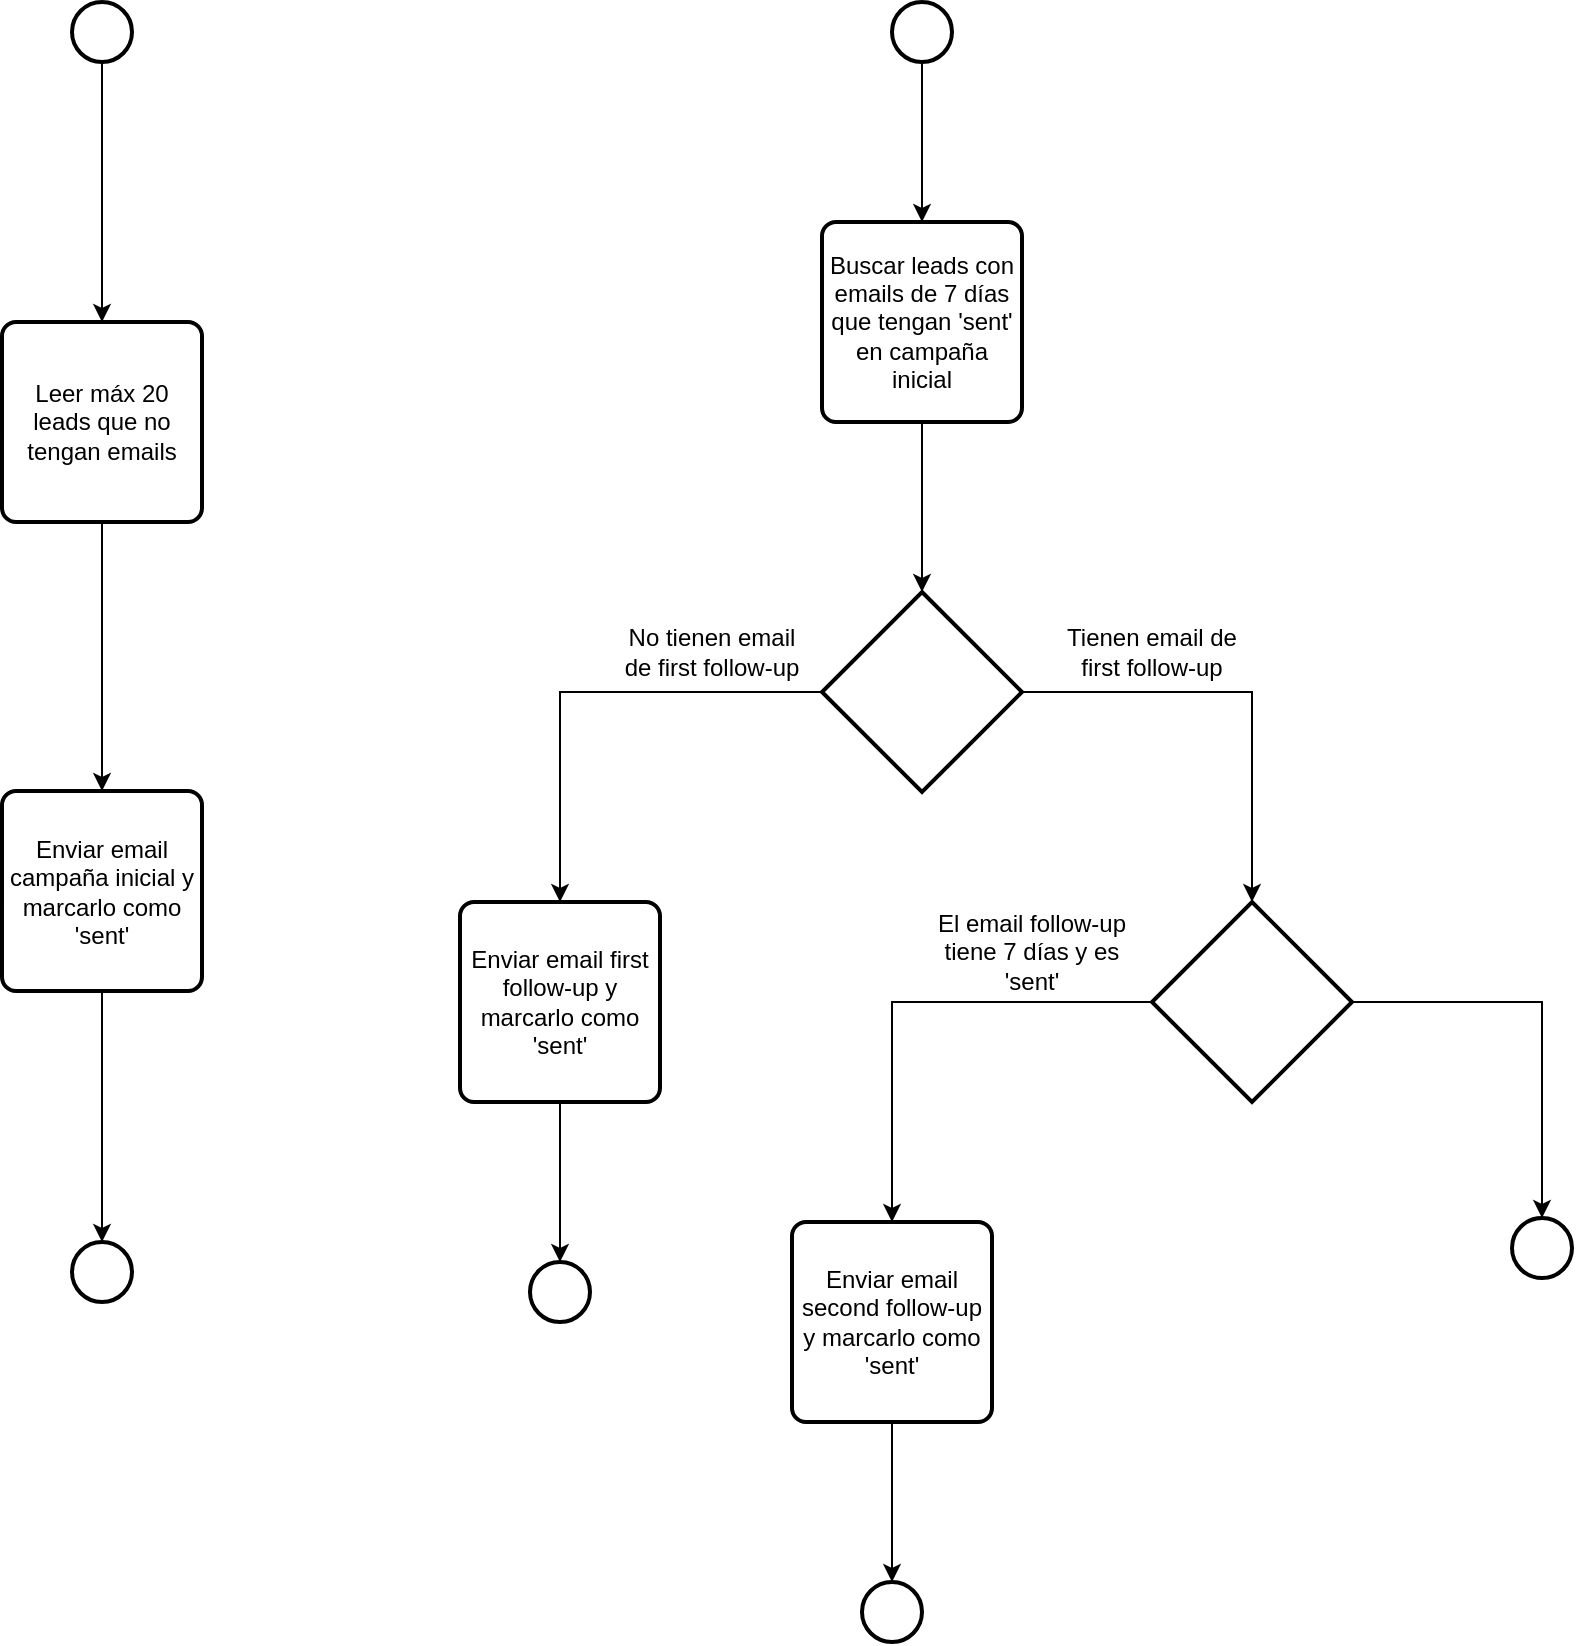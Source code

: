 <mxfile version="24.7.7">
  <diagram name="Pàgina-1" id="N1aCYvdOPHAuSrJM29_f">
    <mxGraphModel dx="760" dy="1120" grid="1" gridSize="10" guides="1" tooltips="1" connect="1" arrows="1" fold="1" page="1" pageScale="1" pageWidth="827" pageHeight="1169" math="0" shadow="0">
      <root>
        <mxCell id="0" />
        <mxCell id="1" parent="0" />
        <mxCell id="CLLc7_ZMAe_ENWsanGeW-1" value="" style="strokeWidth=2;html=1;shape=mxgraph.flowchart.start_2;whiteSpace=wrap;" parent="1" vertex="1">
          <mxGeometry x="75" y="190" width="30" height="30" as="geometry" />
        </mxCell>
        <mxCell id="CLLc7_ZMAe_ENWsanGeW-2" value="" style="strokeWidth=2;html=1;shape=mxgraph.flowchart.start_2;whiteSpace=wrap;" parent="1" vertex="1">
          <mxGeometry x="485" y="190" width="30" height="30" as="geometry" />
        </mxCell>
        <mxCell id="CLLc7_ZMAe_ENWsanGeW-3" value="&lt;div&gt;Leer máx 20 leads que no tengan emails&lt;br&gt;&lt;/div&gt;" style="rounded=1;whiteSpace=wrap;html=1;absoluteArcSize=1;arcSize=14;strokeWidth=2;" parent="1" vertex="1">
          <mxGeometry x="40" y="350" width="100" height="100" as="geometry" />
        </mxCell>
        <mxCell id="CLLc7_ZMAe_ENWsanGeW-4" value="Buscar leads con emails de 7 días que tengan &#39;sent&#39; en campaña inicial" style="rounded=1;whiteSpace=wrap;html=1;absoluteArcSize=1;arcSize=14;strokeWidth=2;" parent="1" vertex="1">
          <mxGeometry x="450" y="300" width="100" height="100" as="geometry" />
        </mxCell>
        <mxCell id="CLLc7_ZMAe_ENWsanGeW-6" value="" style="strokeWidth=2;html=1;shape=mxgraph.flowchart.decision;whiteSpace=wrap;" parent="1" vertex="1">
          <mxGeometry x="450" y="485" width="100" height="100" as="geometry" />
        </mxCell>
        <mxCell id="CLLc7_ZMAe_ENWsanGeW-7" value="Enviar email campaña inicial y marcarlo como &#39;sent&#39;" style="rounded=1;whiteSpace=wrap;html=1;absoluteArcSize=1;arcSize=14;strokeWidth=2;" parent="1" vertex="1">
          <mxGeometry x="40" y="584.5" width="100" height="100" as="geometry" />
        </mxCell>
        <mxCell id="CLLc7_ZMAe_ENWsanGeW-8" value="" style="endArrow=classic;html=1;rounded=0;exitX=0.5;exitY=1;exitDx=0;exitDy=0;exitPerimeter=0;entryX=0.5;entryY=0;entryDx=0;entryDy=0;" parent="1" source="CLLc7_ZMAe_ENWsanGeW-1" target="CLLc7_ZMAe_ENWsanGeW-3" edge="1">
          <mxGeometry width="50" height="50" relative="1" as="geometry">
            <mxPoint x="65" y="310" as="sourcePoint" />
            <mxPoint x="115" y="260" as="targetPoint" />
          </mxGeometry>
        </mxCell>
        <mxCell id="CLLc7_ZMAe_ENWsanGeW-9" value="" style="endArrow=classic;html=1;rounded=0;exitX=0.5;exitY=1;exitDx=0;exitDy=0;exitPerimeter=0;" parent="1" source="CLLc7_ZMAe_ENWsanGeW-2" target="CLLc7_ZMAe_ENWsanGeW-4" edge="1">
          <mxGeometry width="50" height="50" relative="1" as="geometry">
            <mxPoint x="500" y="110" as="sourcePoint" />
            <mxPoint x="499.5" y="250" as="targetPoint" />
          </mxGeometry>
        </mxCell>
        <mxCell id="CLLc7_ZMAe_ENWsanGeW-10" value="" style="endArrow=classic;html=1;rounded=0;exitX=0.5;exitY=1;exitDx=0;exitDy=0;" parent="1" source="CLLc7_ZMAe_ENWsanGeW-3" edge="1">
          <mxGeometry width="50" height="50" relative="1" as="geometry">
            <mxPoint x="185" y="480" as="sourcePoint" />
            <mxPoint x="90" y="584.5" as="targetPoint" />
          </mxGeometry>
        </mxCell>
        <mxCell id="CLLc7_ZMAe_ENWsanGeW-11" value="" style="endArrow=classic;html=1;rounded=0;exitX=0.5;exitY=1;exitDx=0;exitDy=0;entryX=0.5;entryY=0;entryDx=0;entryDy=0;entryPerimeter=0;" parent="1" source="CLLc7_ZMAe_ENWsanGeW-4" target="CLLc7_ZMAe_ENWsanGeW-6" edge="1">
          <mxGeometry width="50" height="50" relative="1" as="geometry">
            <mxPoint x="495" y="350" as="sourcePoint" />
            <mxPoint x="495" y="485" as="targetPoint" />
          </mxGeometry>
        </mxCell>
        <mxCell id="CLLc7_ZMAe_ENWsanGeW-13" value="&lt;div&gt;No tienen email de first follow-up&lt;/div&gt;" style="text;html=1;align=center;verticalAlign=middle;whiteSpace=wrap;rounded=0;" parent="1" vertex="1">
          <mxGeometry x="345" y="500" width="100" height="30" as="geometry" />
        </mxCell>
        <mxCell id="CLLc7_ZMAe_ENWsanGeW-14" value="&lt;div&gt;Tienen email de first follow-up&lt;/div&gt;" style="text;html=1;align=center;verticalAlign=middle;whiteSpace=wrap;rounded=0;" parent="1" vertex="1">
          <mxGeometry x="565" y="500" width="100" height="30" as="geometry" />
        </mxCell>
        <mxCell id="CLLc7_ZMAe_ENWsanGeW-15" value="" style="strokeWidth=2;html=1;shape=mxgraph.flowchart.decision;whiteSpace=wrap;" parent="1" vertex="1">
          <mxGeometry x="615" y="640" width="100" height="100" as="geometry" />
        </mxCell>
        <mxCell id="CLLc7_ZMAe_ENWsanGeW-16" value="" style="endArrow=classic;html=1;rounded=0;exitX=1;exitY=0.5;exitDx=0;exitDy=0;exitPerimeter=0;entryX=0.5;entryY=0;entryDx=0;entryDy=0;entryPerimeter=0;" parent="1" source="CLLc7_ZMAe_ENWsanGeW-6" target="CLLc7_ZMAe_ENWsanGeW-15" edge="1">
          <mxGeometry width="50" height="50" relative="1" as="geometry">
            <mxPoint x="325" y="600" as="sourcePoint" />
            <mxPoint x="375" y="550" as="targetPoint" />
            <Array as="points">
              <mxPoint x="665" y="535" />
            </Array>
          </mxGeometry>
        </mxCell>
        <mxCell id="CLLc7_ZMAe_ENWsanGeW-17" value="" style="endArrow=classic;html=1;rounded=0;" parent="1" source="CLLc7_ZMAe_ENWsanGeW-6" target="CLLc7_ZMAe_ENWsanGeW-18" edge="1">
          <mxGeometry width="50" height="50" relative="1" as="geometry">
            <mxPoint x="450" y="535" as="sourcePoint" />
            <mxPoint x="395" y="640" as="targetPoint" />
            <Array as="points">
              <mxPoint x="319" y="535" />
            </Array>
          </mxGeometry>
        </mxCell>
        <mxCell id="CLLc7_ZMAe_ENWsanGeW-18" value="Enviar email first follow-up y marcarlo como &#39;sent&#39;" style="rounded=1;whiteSpace=wrap;html=1;absoluteArcSize=1;arcSize=14;strokeWidth=2;" parent="1" vertex="1">
          <mxGeometry x="269" y="640" width="100" height="100" as="geometry" />
        </mxCell>
        <mxCell id="CLLc7_ZMAe_ENWsanGeW-19" value="El email follow-up tiene 7 días y es &#39;sent&#39;" style="text;html=1;align=center;verticalAlign=middle;whiteSpace=wrap;rounded=0;" parent="1" vertex="1">
          <mxGeometry x="505" y="650" width="100" height="30" as="geometry" />
        </mxCell>
        <mxCell id="CLLc7_ZMAe_ENWsanGeW-20" value="" style="endArrow=classic;html=1;rounded=0;entryX=0.5;entryY=0;entryDx=0;entryDy=0;entryPerimeter=0;" parent="1" source="CLLc7_ZMAe_ENWsanGeW-15" target="CLLc7_ZMAe_ENWsanGeW-22" edge="1">
          <mxGeometry width="50" height="50" relative="1" as="geometry">
            <mxPoint x="616" y="690" as="sourcePoint" />
            <mxPoint x="485" y="795" as="targetPoint" />
            <Array as="points">
              <mxPoint x="485" y="690" />
            </Array>
          </mxGeometry>
        </mxCell>
        <mxCell id="CLLc7_ZMAe_ENWsanGeW-21" value="" style="endArrow=classic;html=1;rounded=0;exitX=1;exitY=0.5;exitDx=0;exitDy=0;exitPerimeter=0;entryX=0.5;entryY=0;entryDx=0;entryDy=0;entryPerimeter=0;" parent="1" source="CLLc7_ZMAe_ENWsanGeW-15" target="CLLc7_ZMAe_ENWsanGeW-23" edge="1">
          <mxGeometry width="50" height="50" relative="1" as="geometry">
            <mxPoint x="716" y="690" as="sourcePoint" />
            <mxPoint x="831" y="795" as="targetPoint" />
            <Array as="points">
              <mxPoint x="810" y="690" />
            </Array>
          </mxGeometry>
        </mxCell>
        <mxCell id="CLLc7_ZMAe_ENWsanGeW-22" value="Enviar email second follow-up y marcarlo como &#39;sent&#39;" style="rounded=1;whiteSpace=wrap;html=1;absoluteArcSize=1;arcSize=14;strokeWidth=2;" parent="1" vertex="1">
          <mxGeometry x="435" y="800" width="100" height="100" as="geometry" />
        </mxCell>
        <mxCell id="CLLc7_ZMAe_ENWsanGeW-23" value="" style="strokeWidth=2;html=1;shape=mxgraph.flowchart.start_2;whiteSpace=wrap;" parent="1" vertex="1">
          <mxGeometry x="795" y="798" width="30" height="30" as="geometry" />
        </mxCell>
        <mxCell id="CLLc7_ZMAe_ENWsanGeW-24" value="" style="strokeWidth=2;html=1;shape=mxgraph.flowchart.start_2;whiteSpace=wrap;" parent="1" vertex="1">
          <mxGeometry x="470" y="980" width="30" height="30" as="geometry" />
        </mxCell>
        <mxCell id="CLLc7_ZMAe_ENWsanGeW-25" value="" style="endArrow=classic;html=1;rounded=0;entryX=0.5;entryY=0;entryDx=0;entryDy=0;entryPerimeter=0;exitX=0.5;exitY=1;exitDx=0;exitDy=0;" parent="1" source="CLLc7_ZMAe_ENWsanGeW-22" target="CLLc7_ZMAe_ENWsanGeW-24" edge="1">
          <mxGeometry width="50" height="50" relative="1" as="geometry">
            <mxPoint x="465" y="780" as="sourcePoint" />
            <mxPoint x="515" y="730" as="targetPoint" />
          </mxGeometry>
        </mxCell>
        <mxCell id="CLLc7_ZMAe_ENWsanGeW-26" value="" style="endArrow=classic;html=1;rounded=0;entryX=0.5;entryY=0;entryDx=0;entryDy=0;entryPerimeter=0;" parent="1" source="CLLc7_ZMAe_ENWsanGeW-18" target="CLLc7_ZMAe_ENWsanGeW-27" edge="1">
          <mxGeometry width="50" height="50" relative="1" as="geometry">
            <mxPoint x="319" y="740" as="sourcePoint" />
            <mxPoint x="349" y="570" as="targetPoint" />
          </mxGeometry>
        </mxCell>
        <mxCell id="CLLc7_ZMAe_ENWsanGeW-27" value="" style="strokeWidth=2;html=1;shape=mxgraph.flowchart.start_2;whiteSpace=wrap;" parent="1" vertex="1">
          <mxGeometry x="304" y="820" width="30" height="30" as="geometry" />
        </mxCell>
        <mxCell id="CLLc7_ZMAe_ENWsanGeW-28" value="" style="endArrow=classic;html=1;rounded=0;entryX=0.5;entryY=0;entryDx=0;entryDy=0;entryPerimeter=0;" parent="1" source="CLLc7_ZMAe_ENWsanGeW-7" target="CLLc7_ZMAe_ENWsanGeW-29" edge="1">
          <mxGeometry width="50" height="50" relative="1" as="geometry">
            <mxPoint x="90" y="685" as="sourcePoint" />
            <mxPoint x="120" y="515" as="targetPoint" />
          </mxGeometry>
        </mxCell>
        <mxCell id="CLLc7_ZMAe_ENWsanGeW-29" value="" style="strokeWidth=2;html=1;shape=mxgraph.flowchart.start_2;whiteSpace=wrap;" parent="1" vertex="1">
          <mxGeometry x="75" y="810" width="30" height="30" as="geometry" />
        </mxCell>
      </root>
    </mxGraphModel>
  </diagram>
</mxfile>
